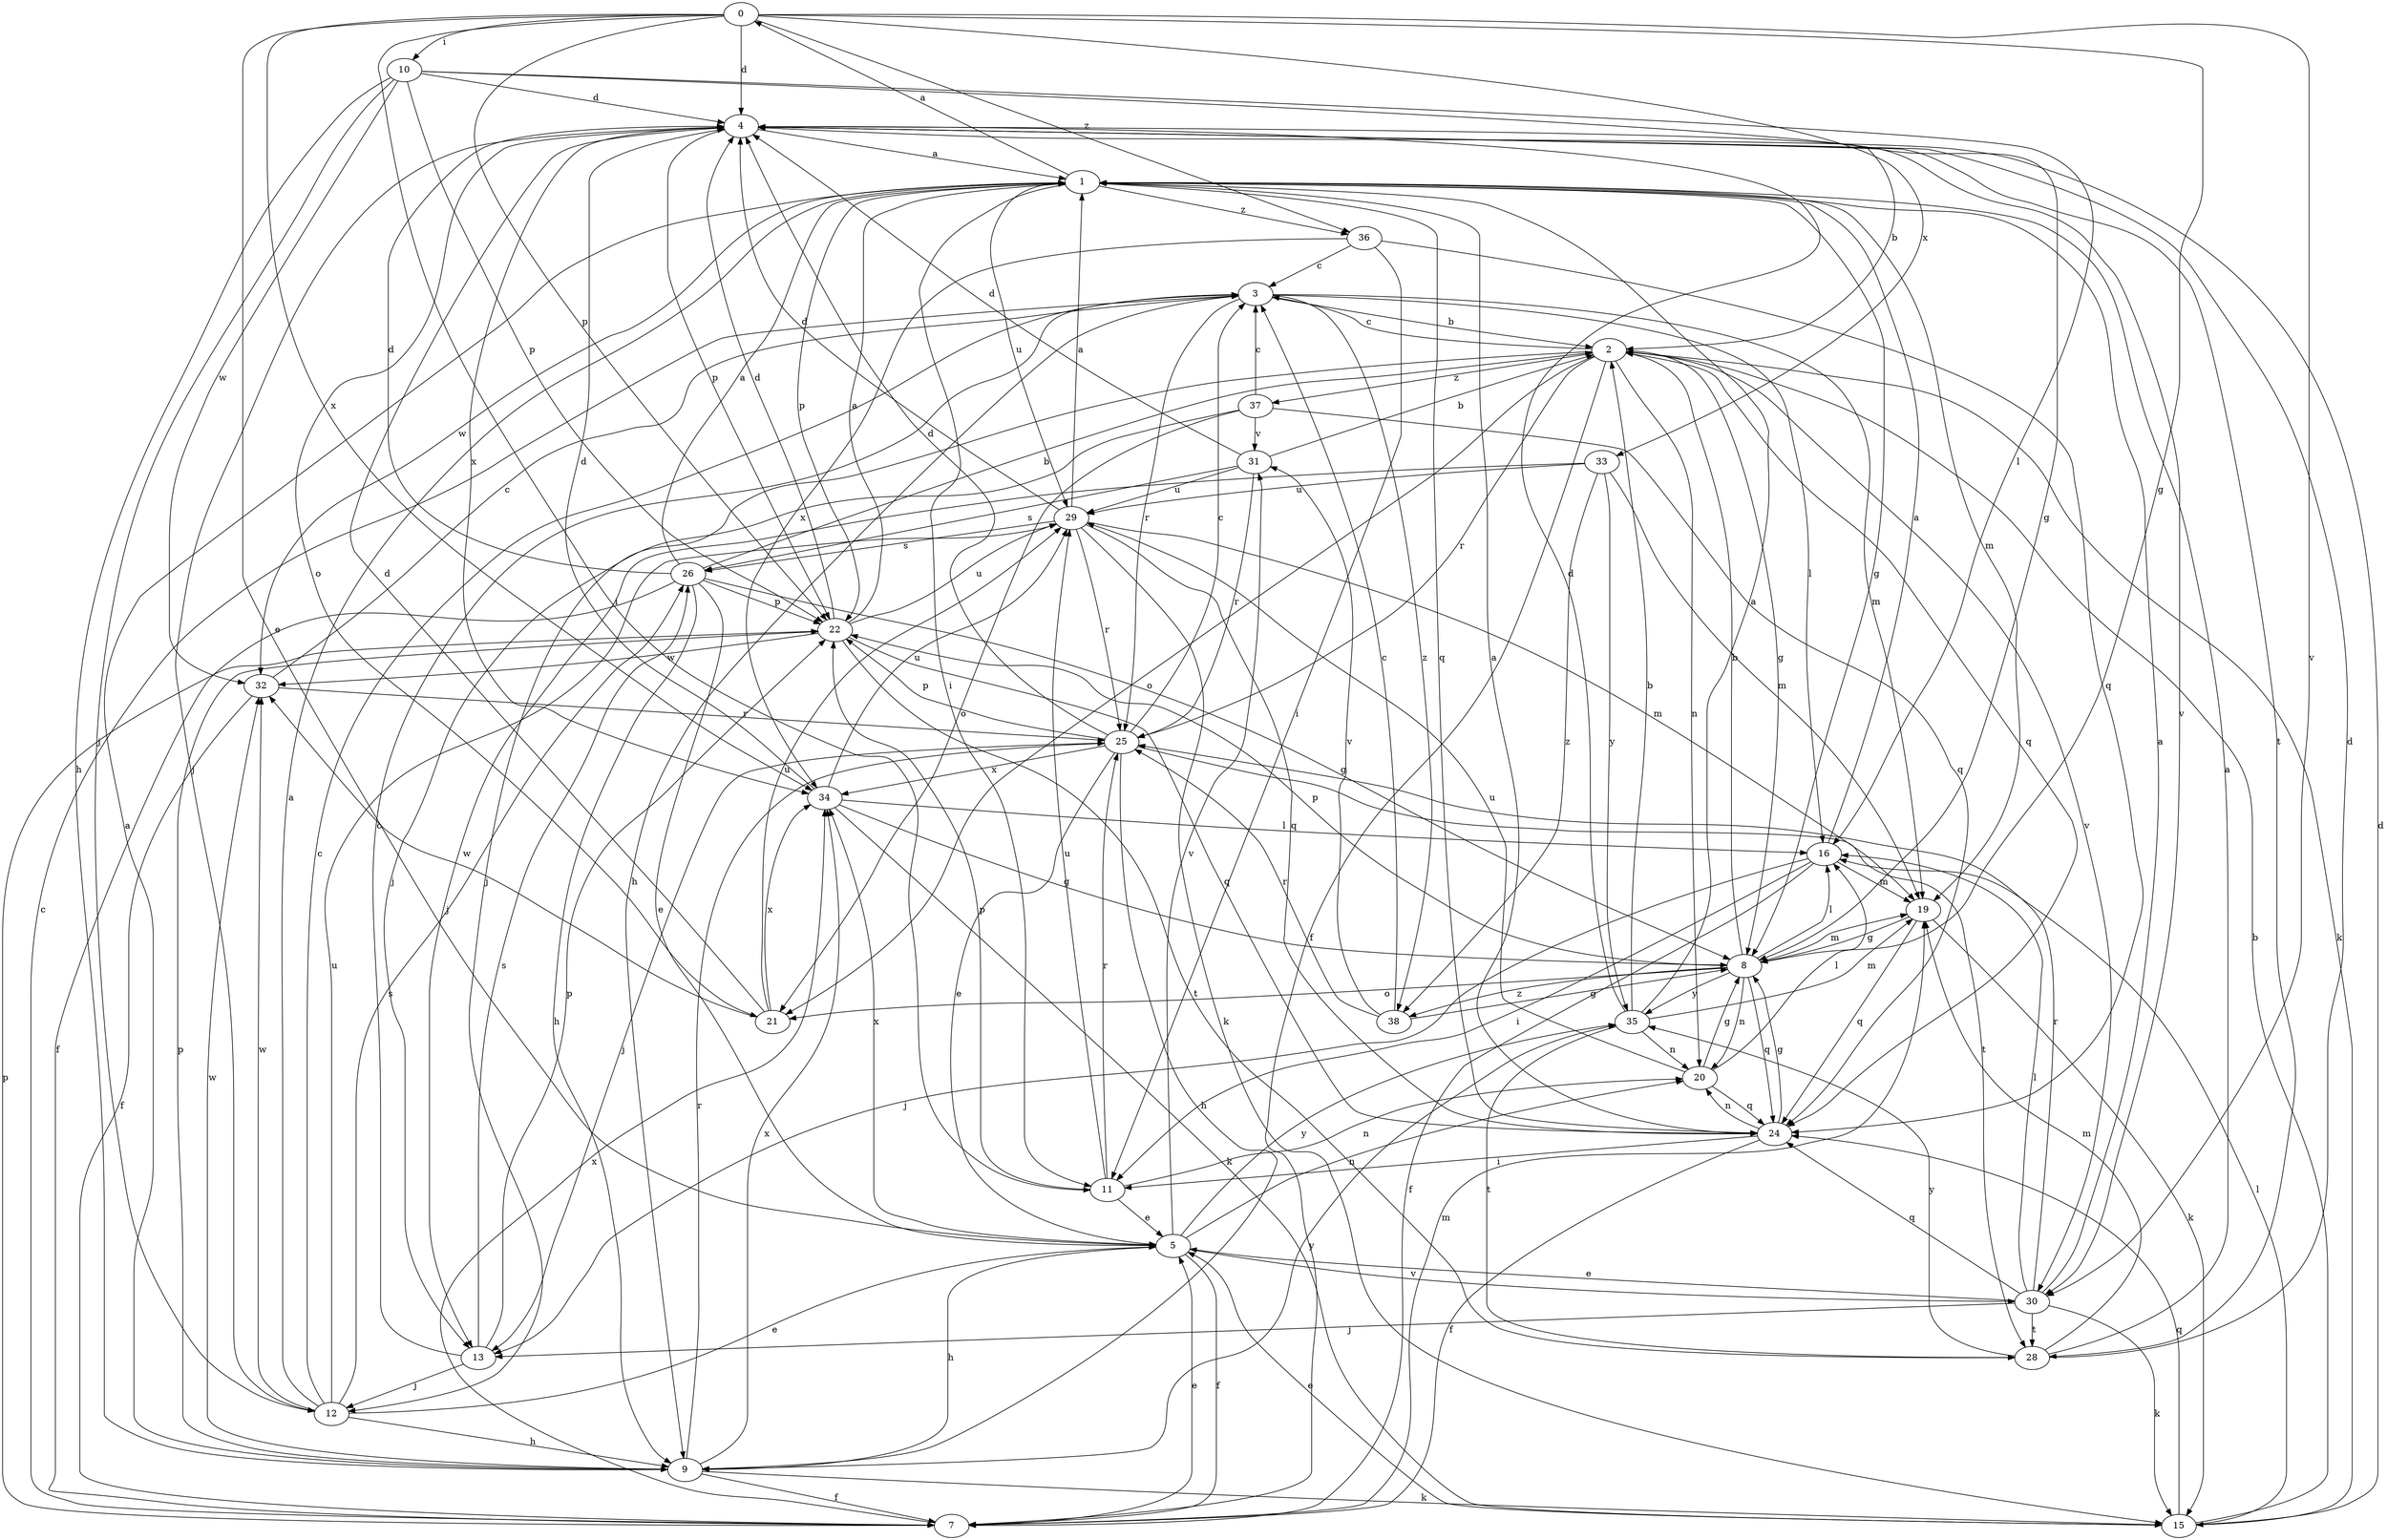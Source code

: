 strict digraph  {
0;
1;
2;
3;
4;
5;
7;
8;
9;
10;
11;
12;
13;
15;
16;
19;
20;
21;
22;
24;
25;
26;
28;
29;
30;
31;
32;
33;
34;
35;
36;
37;
38;
0 -> 4  [label=d];
0 -> 5  [label=e];
0 -> 8  [label=g];
0 -> 10  [label=i];
0 -> 11  [label=i];
0 -> 22  [label=p];
0 -> 30  [label=v];
0 -> 33  [label=x];
0 -> 34  [label=x];
0 -> 36  [label=z];
1 -> 0  [label=a];
1 -> 8  [label=g];
1 -> 11  [label=i];
1 -> 19  [label=m];
1 -> 22  [label=p];
1 -> 24  [label=q];
1 -> 29  [label=u];
1 -> 32  [label=w];
1 -> 36  [label=z];
2 -> 3  [label=c];
2 -> 7  [label=f];
2 -> 8  [label=g];
2 -> 12  [label=j];
2 -> 15  [label=k];
2 -> 20  [label=n];
2 -> 21  [label=o];
2 -> 24  [label=q];
2 -> 25  [label=r];
2 -> 30  [label=v];
2 -> 37  [label=z];
3 -> 2  [label=b];
3 -> 9  [label=h];
3 -> 16  [label=l];
3 -> 19  [label=m];
3 -> 25  [label=r];
3 -> 38  [label=z];
4 -> 1  [label=a];
4 -> 2  [label=b];
4 -> 12  [label=j];
4 -> 21  [label=o];
4 -> 22  [label=p];
4 -> 28  [label=t];
4 -> 30  [label=v];
4 -> 34  [label=x];
5 -> 7  [label=f];
5 -> 9  [label=h];
5 -> 20  [label=n];
5 -> 30  [label=v];
5 -> 31  [label=v];
5 -> 34  [label=x];
5 -> 35  [label=y];
7 -> 3  [label=c];
7 -> 5  [label=e];
7 -> 19  [label=m];
7 -> 22  [label=p];
7 -> 34  [label=x];
8 -> 2  [label=b];
8 -> 16  [label=l];
8 -> 19  [label=m];
8 -> 20  [label=n];
8 -> 21  [label=o];
8 -> 22  [label=p];
8 -> 24  [label=q];
8 -> 35  [label=y];
8 -> 38  [label=z];
9 -> 1  [label=a];
9 -> 7  [label=f];
9 -> 15  [label=k];
9 -> 22  [label=p];
9 -> 25  [label=r];
9 -> 32  [label=w];
9 -> 34  [label=x];
9 -> 35  [label=y];
10 -> 4  [label=d];
10 -> 8  [label=g];
10 -> 9  [label=h];
10 -> 12  [label=j];
10 -> 16  [label=l];
10 -> 22  [label=p];
10 -> 32  [label=w];
11 -> 5  [label=e];
11 -> 20  [label=n];
11 -> 22  [label=p];
11 -> 25  [label=r];
11 -> 29  [label=u];
12 -> 1  [label=a];
12 -> 3  [label=c];
12 -> 5  [label=e];
12 -> 9  [label=h];
12 -> 26  [label=s];
12 -> 29  [label=u];
12 -> 32  [label=w];
13 -> 3  [label=c];
13 -> 12  [label=j];
13 -> 22  [label=p];
13 -> 26  [label=s];
15 -> 2  [label=b];
15 -> 4  [label=d];
15 -> 5  [label=e];
15 -> 16  [label=l];
15 -> 24  [label=q];
16 -> 1  [label=a];
16 -> 7  [label=f];
16 -> 11  [label=i];
16 -> 13  [label=j];
16 -> 19  [label=m];
19 -> 8  [label=g];
19 -> 15  [label=k];
19 -> 24  [label=q];
20 -> 8  [label=g];
20 -> 16  [label=l];
20 -> 24  [label=q];
20 -> 29  [label=u];
21 -> 4  [label=d];
21 -> 29  [label=u];
21 -> 32  [label=w];
21 -> 34  [label=x];
22 -> 1  [label=a];
22 -> 4  [label=d];
22 -> 24  [label=q];
22 -> 28  [label=t];
22 -> 29  [label=u];
22 -> 32  [label=w];
24 -> 1  [label=a];
24 -> 7  [label=f];
24 -> 8  [label=g];
24 -> 11  [label=i];
24 -> 20  [label=n];
25 -> 3  [label=c];
25 -> 4  [label=d];
25 -> 5  [label=e];
25 -> 9  [label=h];
25 -> 13  [label=j];
25 -> 22  [label=p];
25 -> 28  [label=t];
25 -> 34  [label=x];
26 -> 1  [label=a];
26 -> 2  [label=b];
26 -> 4  [label=d];
26 -> 5  [label=e];
26 -> 7  [label=f];
26 -> 8  [label=g];
26 -> 9  [label=h];
26 -> 22  [label=p];
28 -> 1  [label=a];
28 -> 4  [label=d];
28 -> 19  [label=m];
28 -> 35  [label=y];
29 -> 1  [label=a];
29 -> 4  [label=d];
29 -> 15  [label=k];
29 -> 19  [label=m];
29 -> 24  [label=q];
29 -> 25  [label=r];
29 -> 26  [label=s];
30 -> 1  [label=a];
30 -> 5  [label=e];
30 -> 13  [label=j];
30 -> 15  [label=k];
30 -> 16  [label=l];
30 -> 24  [label=q];
30 -> 25  [label=r];
30 -> 28  [label=t];
31 -> 2  [label=b];
31 -> 4  [label=d];
31 -> 25  [label=r];
31 -> 26  [label=s];
31 -> 29  [label=u];
32 -> 3  [label=c];
32 -> 7  [label=f];
32 -> 25  [label=r];
33 -> 13  [label=j];
33 -> 19  [label=m];
33 -> 29  [label=u];
33 -> 35  [label=y];
33 -> 38  [label=z];
34 -> 4  [label=d];
34 -> 8  [label=g];
34 -> 15  [label=k];
34 -> 16  [label=l];
34 -> 29  [label=u];
35 -> 1  [label=a];
35 -> 2  [label=b];
35 -> 4  [label=d];
35 -> 19  [label=m];
35 -> 20  [label=n];
35 -> 28  [label=t];
36 -> 3  [label=c];
36 -> 11  [label=i];
36 -> 24  [label=q];
36 -> 34  [label=x];
37 -> 3  [label=c];
37 -> 13  [label=j];
37 -> 21  [label=o];
37 -> 24  [label=q];
37 -> 31  [label=v];
38 -> 3  [label=c];
38 -> 8  [label=g];
38 -> 25  [label=r];
38 -> 31  [label=v];
}

